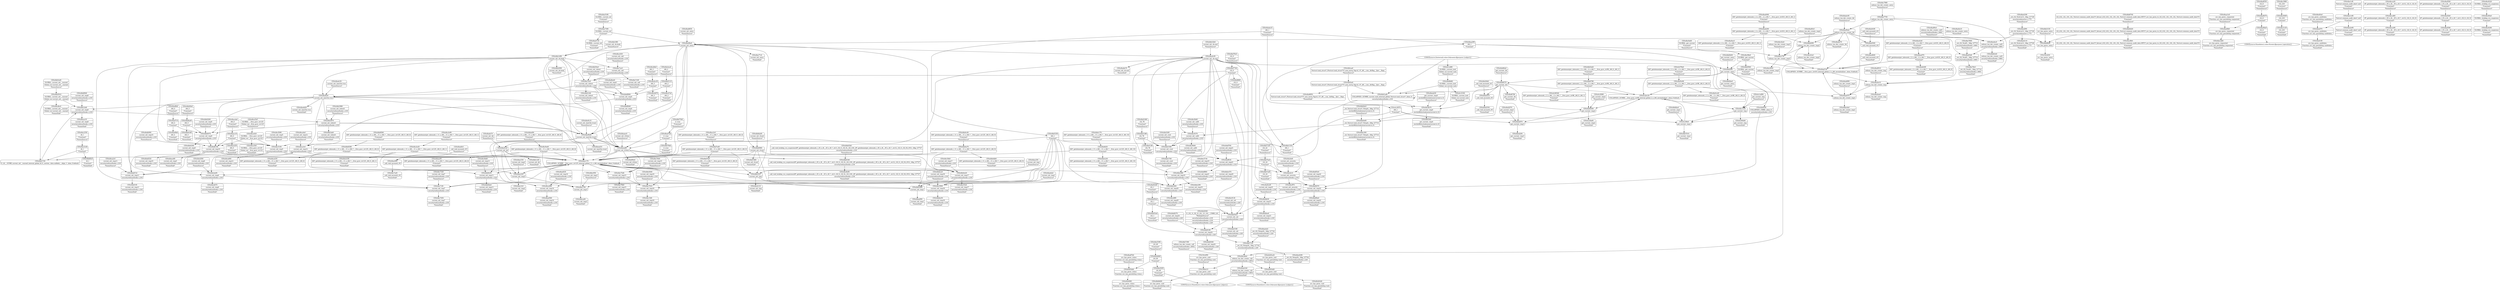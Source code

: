 digraph {
	CE0x4bca3c0 [shape=record,shape=Mrecord,label="{CE0x4bca3c0|current_sid:_tmp12|security/selinux/hooks.c,218}"]
	CE0x4bacda0 [shape=record,shape=Mrecord,label="{CE0x4bacda0|i64_0|*Constant*|*SummSource*}"]
	CE0x4bb5180 [shape=record,shape=Mrecord,label="{CE0x4bb5180|current_sid:_tobool|security/selinux/hooks.c,218|*SummSink*}"]
	CE0x4bdc300 [shape=record,shape=Mrecord,label="{CE0x4bdc300|_ret_%struct.task_struct*_%tmp4,_!dbg_!27714|./arch/x86/include/asm/current.h,14|*SummSink*}"]
	CE0x4bb14d0 [shape=record,shape=Mrecord,label="{CE0x4bb14d0|current_sid:_tmp8|security/selinux/hooks.c,218}"]
	CE0x4bd1ad0 [shape=record,shape=Mrecord,label="{CE0x4bd1ad0|COLLAPSED:_GCMRE_current_task_external_global_%struct.task_struct*:_elem_0::|security/selinux/hooks.c,218}"]
	CE0x4bb4db0 [shape=record,shape=Mrecord,label="{CE0x4bb4db0|i64*_getelementptr_inbounds_(_11_x_i64_,_11_x_i64_*___llvm_gcov_ctr125,_i64_0,_i64_9)|*Constant*|*SummSink*}"]
	CE0x4bac700 [shape=record,shape=Mrecord,label="{CE0x4bac700|current_sid:_tmp3}"]
	CE0x4bbc950 [shape=record,shape=Mrecord,label="{CE0x4bbc950|current_sid:_tmp3|*SummSource*}"]
	CE0x4bc76b0 [shape=record,shape=Mrecord,label="{CE0x4bc76b0|current_sid:_tmp15|security/selinux/hooks.c,218|*SummSink*}"]
	CE0x4bcb560 [shape=record,shape=Mrecord,label="{CE0x4bcb560|current_sid:_tmp6|security/selinux/hooks.c,218|*SummSource*}"]
	CE0x4bcff70 [shape=record,shape=Mrecord,label="{CE0x4bcff70|current_sid:_security|security/selinux/hooks.c,218|*SummSink*}"]
	CE0x4bd1460 [shape=record,shape=Mrecord,label="{CE0x4bd1460|i32_78|*Constant*|*SummSource*}"]
	CE0x4bb0260 [shape=record,shape=Mrecord,label="{CE0x4bb0260|current_sid:_tmp9|security/selinux/hooks.c,218|*SummSource*}"]
	CE0x4bdb7d0 [shape=record,shape=Mrecord,label="{CE0x4bdb7d0|current_sid:_tmp10|security/selinux/hooks.c,218}"]
	CE0x4bb3980 [shape=record,shape=Mrecord,label="{CE0x4bb3980|current_sid:_tobool1|security/selinux/hooks.c,218|*SummSource*}"]
	CE0x4bb1c60 [shape=record,shape=Mrecord,label="{CE0x4bb1c60|current_sid:_bb|*SummSink*}"]
	CE0x4bdd7c0 [shape=record,shape=Mrecord,label="{CE0x4bdd7c0|current_sid:_tmp11|security/selinux/hooks.c,218}"]
	CE0x4bc5090 [shape=record,shape=Mrecord,label="{CE0x4bc5090|current_sid:_tmp5|security/selinux/hooks.c,218|*SummSource*}"]
	CE0x4c1ef80 [shape=record,shape=Mrecord,label="{CE0x4c1ef80|GLOBAL:_current_task|Global_var:current_task|*SummSource*}"]
	CE0x4bb0b00 [shape=record,shape=Mrecord,label="{CE0x4bb0b00|get_current:_entry|*SummSource*}"]
	CE0x4bbca60 [shape=record,shape=Mrecord,label="{CE0x4bbca60|current_sid:_tmp3|*SummSink*}"]
	CE0x4bc0b70 [shape=record,shape=Mrecord,label="{CE0x4bc0b70|get_current:_tmp4|./arch/x86/include/asm/current.h,14}"]
	CE0x4bb8d00 [shape=record,shape=Mrecord,label="{CE0x4bb8d00|avc_has_perm:_ssid|Function::avc_has_perm&Arg::ssid::|*SummSink*}"]
	CE0x4bafee0 [shape=record,shape=Mrecord,label="{CE0x4bafee0|current_sid:_land.lhs.true}"]
	CE0x4bc98e0 [shape=record,shape=Mrecord,label="{CE0x4bc98e0|GLOBAL:_get_current|*Constant*}"]
	CE0x44a90f0 [shape=record,shape=Mrecord,label="{CE0x44a90f0|avc_has_perm:_tclass|Function::avc_has_perm&Arg::tclass::|*SummSink*}"]
	CE0x4beaec0 [shape=record,shape=Mrecord,label="{CE0x4beaec0|current_sid:_if.then|*SummSource*}"]
	CE0x4bb09f0 [shape=record,shape=Mrecord,label="{CE0x4bb09f0|get_current:_entry}"]
	CE0x4bc7640 [shape=record,shape=Mrecord,label="{CE0x4bc7640|current_sid:_tmp15|security/selinux/hooks.c,218|*SummSource*}"]
	CE0x4ba9fd0 [shape=record,shape=Mrecord,label="{CE0x4ba9fd0|avc_has_perm:_requested|Function::avc_has_perm&Arg::requested::}"]
	CE0x4bcb670 [shape=record,shape=Mrecord,label="{CE0x4bcb670|current_sid:_tmp6|security/selinux/hooks.c,218|*SummSink*}"]
	CE0x4bc9ed0 [shape=record,shape=Mrecord,label="{CE0x4bc9ed0|i64*_getelementptr_inbounds_(_11_x_i64_,_11_x_i64_*___llvm_gcov_ctr125,_i64_0,_i64_8)|*Constant*}"]
	CE0x4bc5730 [shape=record,shape=Mrecord,label="{CE0x4bc5730|current_sid:_tmp19|security/selinux/hooks.c,218|*SummSource*}"]
	CE0x4bd89d0 [shape=record,shape=Mrecord,label="{CE0x4bd89d0|current_sid:_tmp4|security/selinux/hooks.c,218|*SummSink*}"]
	CE0x4bc6400 [shape=record,shape=Mrecord,label="{CE0x4bc6400|i32_218|*Constant*}"]
	CE0x4bcb7e0 [shape=record,shape=Mrecord,label="{CE0x4bcb7e0|i64_2|*Constant*|*SummSink*}"]
	CE0x4bace10 [shape=record,shape=Mrecord,label="{CE0x4bace10|current_sid:_tmp8|security/selinux/hooks.c,218|*SummSink*}"]
	CE0x4bd7d60 [shape=record,shape=Mrecord,label="{CE0x4bd7d60|current_sid:_if.end|*SummSink*}"]
	CE0x4be5450 [shape=record,shape=Mrecord,label="{CE0x4be5450|i16_49|*Constant*|*SummSink*}"]
	CE0x4ba9be0 [shape=record,shape=Mrecord,label="{CE0x4ba9be0|current_sid:_entry}"]
	CE0x4bb7540 [shape=record,shape=Mrecord,label="{CE0x4bb7540|i1_true|*Constant*|*SummSource*}"]
	"CONST[source:2(external),value:2(dynamic)][purpose:{subject}]"
	CE0x4bb0070 [shape=record,shape=Mrecord,label="{CE0x4bb0070|current_sid:_tmp9|security/selinux/hooks.c,218}"]
	CE0x4be4180 [shape=record,shape=Mrecord,label="{CE0x4be4180|_ret_i32_%retval.0,_!dbg_!27728|security/selinux/avc.c,775|*SummSource*}"]
	CE0x4bca2c0 [shape=record,shape=Mrecord,label="{CE0x4bca2c0|current_sid:_tmp11|security/selinux/hooks.c,218|*SummSource*}"]
	CE0x4bb0be0 [shape=record,shape=Mrecord,label="{CE0x4bb0be0|get_current:_entry|*SummSink*}"]
	CE0x4bac3c0 [shape=record,shape=Mrecord,label="{CE0x4bac3c0|current_sid:_tmp2|*SummSink*}"]
	CE0x6b2b660 [shape=record,shape=Mrecord,label="{CE0x6b2b660|i16_49|*Constant*}"]
	CE0x4bdc470 [shape=record,shape=Mrecord,label="{CE0x4bdc470|current_sid:_tmp20|security/selinux/hooks.c,218|*SummSource*}"]
	CE0x4bb00e0 [shape=record,shape=Mrecord,label="{CE0x4bb00e0|i64_5|*Constant*|*SummSource*}"]
	CE0x4bd4cd0 [shape=record,shape=Mrecord,label="{CE0x4bd4cd0|current_sid:_tmp23|security/selinux/hooks.c,218|*SummSource*}"]
	CE0x4bc5100 [shape=record,shape=Mrecord,label="{CE0x4bc5100|current_sid:_tmp5|security/selinux/hooks.c,218}"]
	CE0x4bcdbc0 [shape=record,shape=Mrecord,label="{CE0x4bcdbc0|GLOBAL:_current_sid.__warned|Global_var:current_sid.__warned|*SummSink*}"]
	CE0x4bcbc30 [shape=record,shape=Mrecord,label="{CE0x4bcbc30|i64_3|*Constant*}"]
	CE0x4ba5180 [shape=record,shape=Mrecord,label="{CE0x4ba5180|GLOBAL:_current_sid|*Constant*|*SummSource*}"]
	CE0x4bd8f50 [shape=record,shape=Mrecord,label="{CE0x4bd8f50|%struct.task_struct*_(%struct.task_struct**)*_asm_movq_%gs:$_1:P_,$0_,_r,im,_dirflag_,_fpsr_,_flags_|*SummSink*}"]
	CE0x4bdc170 [shape=record,shape=Mrecord,label="{CE0x4bdc170|i64*_getelementptr_inbounds_(_11_x_i64_,_11_x_i64_*___llvm_gcov_ctr125,_i64_0,_i64_10)|*Constant*|*SummSource*}"]
	CE0x4bdc220 [shape=record,shape=Mrecord,label="{CE0x4bdc220|i64*_getelementptr_inbounds_(_11_x_i64_,_11_x_i64_*___llvm_gcov_ctr125,_i64_0,_i64_10)|*Constant*|*SummSink*}"]
	CE0x4bb7ba0 [shape=record,shape=Mrecord,label="{CE0x4bb7ba0|i32_22|*Constant*}"]
	CE0x4bd54c0 [shape=record,shape=Mrecord,label="{CE0x4bd54c0|current_sid:_sid|security/selinux/hooks.c,220}"]
	CE0x4bac250 [shape=record,shape=Mrecord,label="{CE0x4bac250|current_sid:_tmp|*SummSource*}"]
	CE0x4bd1380 [shape=record,shape=Mrecord,label="{CE0x4bd1380|i32_78|*Constant*}"]
	CE0x4be1c80 [shape=record,shape=Mrecord,label="{CE0x4be1c80|%struct.common_audit_data*_null|*Constant*}"]
	CE0x4bdf860 [shape=record,shape=Mrecord,label="{CE0x4bdf860|current_sid:_tmp21|security/selinux/hooks.c,218|*SummSink*}"]
	CE0x4bbbce0 [shape=record,shape=Mrecord,label="{CE0x4bbbce0|current_sid:_tmp18|security/selinux/hooks.c,218|*SummSource*}"]
	CE0x4ba8c80 [shape=record,shape=Mrecord,label="{CE0x4ba8c80|i64*_getelementptr_inbounds_(_2_x_i64_,_2_x_i64_*___llvm_gcov_ctr410,_i64_0,_i64_0)|*Constant*|*SummSink*}"]
	CE0x4bd7ed0 [shape=record,shape=Mrecord,label="{CE0x4bd7ed0|i64*_getelementptr_inbounds_(_11_x_i64_,_11_x_i64_*___llvm_gcov_ctr125,_i64_0,_i64_0)|*Constant*}"]
	CE0x4bc3c30 [shape=record,shape=Mrecord,label="{CE0x4bc3c30|i32_218|*Constant*|*SummSink*}"]
	CE0x6b2b5d0 [shape=record,shape=Mrecord,label="{CE0x6b2b5d0|avc_has_perm:_tsid|Function::avc_has_perm&Arg::tsid::|*SummSink*}"]
	CE0x4be9c10 [shape=record,shape=Mrecord,label="{CE0x4be9c10|current_sid:_land.lhs.true2|*SummSource*}"]
	CE0x4bb6a00 [shape=record,shape=Mrecord,label="{CE0x4bb6a00|current_sid:_if.end|*SummSource*}"]
	CE0x4bbb090 [shape=record,shape=Mrecord,label="{CE0x4bbb090|selinux_tun_dev_create:_tmp2}"]
	CE0x4bd7fa0 [shape=record,shape=Mrecord,label="{CE0x4bd7fa0|i64*_getelementptr_inbounds_(_11_x_i64_,_11_x_i64_*___llvm_gcov_ctr125,_i64_0,_i64_0)|*Constant*|*SummSink*}"]
	CE0x4bad430 [shape=record,shape=Mrecord,label="{CE0x4bad430|current_sid:_tmp14|security/selinux/hooks.c,218|*SummSource*}"]
	CE0x4bd6780 [shape=record,shape=Mrecord,label="{CE0x4bd6780|get_current:_bb|*SummSink*}"]
	CE0x4bac530 [shape=record,shape=Mrecord,label="{CE0x4bac530|current_sid:_tmp2|*SummSource*}"]
	CE0x4ba60c0 [shape=record,shape=Mrecord,label="{CE0x4ba60c0|selinux_tun_dev_create:_tmp2|*SummSource*}"]
	CE0x4bdb900 [shape=record,shape=Mrecord,label="{CE0x4bdb900|current_sid:_tmp10|security/selinux/hooks.c,218|*SummSource*}"]
	CE0x4bd0470 [shape=record,shape=Mrecord,label="{CE0x4bd0470|current_sid:_tmp22|security/selinux/hooks.c,218}"]
	CE0x4bb0940 [shape=record,shape=Mrecord,label="{CE0x4bb0940|GLOBAL:_get_current|*Constant*|*SummSink*}"]
	CE0x4bcce20 [shape=record,shape=Mrecord,label="{CE0x4bcce20|i8*_getelementptr_inbounds_(_45_x_i8_,_45_x_i8_*_.str12,_i32_0,_i32_0)|*Constant*|*SummSource*}"]
	CE0x4c06540 [shape=record,shape=Mrecord,label="{CE0x4c06540|i64*_getelementptr_inbounds_(_2_x_i64_,_2_x_i64_*___llvm_gcov_ctr98,_i64_0,_i64_1)|*Constant*|*SummSink*}"]
	CE0x4bc7910 [shape=record,shape=Mrecord,label="{CE0x4bc7910|current_sid:_tmp16|security/selinux/hooks.c,218}"]
	CE0x4bd4ea0 [shape=record,shape=Mrecord,label="{CE0x4bd4ea0|current_sid:_tmp23|security/selinux/hooks.c,218|*SummSink*}"]
	CE0x4bd5e90 [shape=record,shape=Mrecord,label="{CE0x4bd5e90|i64*_getelementptr_inbounds_(_2_x_i64_,_2_x_i64_*___llvm_gcov_ctr98,_i64_0,_i64_0)|*Constant*}"]
	CE0x4bd66a0 [shape=record,shape=Mrecord,label="{CE0x4bd66a0|get_current:_bb|*SummSource*}"]
	CE0x4baa1e0 [shape=record,shape=Mrecord,label="{CE0x4baa1e0|avc_has_perm:_requested|Function::avc_has_perm&Arg::requested::|*SummSource*}"]
	CE0x4bc9a60 [shape=record,shape=Mrecord,label="{CE0x4bc9a60|GLOBAL:_get_current|*Constant*|*SummSource*}"]
	CE0x4bb5910 [shape=record,shape=Mrecord,label="{CE0x4bb5910|GLOBAL:_current_sid.__warned|Global_var:current_sid.__warned}"]
	CE0x4bca080 [shape=record,shape=Mrecord,label="{CE0x4bca080|current_sid:_tmp14|security/selinux/hooks.c,218}"]
	CE0x4bb6340 [shape=record,shape=Mrecord,label="{CE0x4bb6340|_call_void_lockdep_rcu_suspicious(i8*_getelementptr_inbounds_(_25_x_i8_,_25_x_i8_*_.str3,_i32_0,_i32_0),_i32_218,_i8*_getelementptr_inbounds_(_45_x_i8_,_45_x_i8_*_.str12,_i32_0,_i32_0))_#10,_!dbg_!27727|security/selinux/hooks.c,218}"]
	CE0x4be1d60 [shape=record,shape=Mrecord,label="{CE0x4be1d60|avc_has_perm:_requested|Function::avc_has_perm&Arg::requested::|*SummSink*}"]
	CE0x4bb4a70 [shape=record,shape=Mrecord,label="{CE0x4bb4a70|i64*_getelementptr_inbounds_(_11_x_i64_,_11_x_i64_*___llvm_gcov_ctr125,_i64_0,_i64_9)|*Constant*}"]
	CE0x4ba9300 [shape=record,shape=Mrecord,label="{CE0x4ba9300|_call_void_mcount()_#3}"]
	CE0x4bb32b0 [shape=record,shape=Mrecord,label="{CE0x4bb32b0|current_sid:_do.end|*SummSource*}"]
	CE0x4bc7450 [shape=record,shape=Mrecord,label="{CE0x4bc7450|current_sid:_tmp7|security/selinux/hooks.c,218|*SummSink*}"]
	CE0x4bae6a0 [shape=record,shape=Mrecord,label="{CE0x4bae6a0|current_sid:_tmp1|*SummSource*}"]
	CE0x4bcdfb0 [shape=record,shape=Mrecord,label="{CE0x4bcdfb0|i32_(i32,_i32,_i16,_i32,_%struct.common_audit_data*)*_bitcast_(i32_(i32,_i32,_i16,_i32,_%struct.common_audit_data.495*)*_avc_has_perm_to_i32_(i32,_i32,_i16,_i32,_%struct.common_audit_data*)*)|*Constant*|*SummSink*}"]
	CE0x4bb5a40 [shape=record,shape=Mrecord,label="{CE0x4bb5a40|GLOBAL:_current_sid.__warned|Global_var:current_sid.__warned|*SummSource*}"]
	CE0x4baf840 [shape=record,shape=Mrecord,label="{CE0x4baf840|i64_4|*Constant*|*SummSource*}"]
	CE0x6265e20 [shape=record,shape=Mrecord,label="{CE0x6265e20|avc_has_perm:_tsid|Function::avc_has_perm&Arg::tsid::|*SummSource*}"]
	CE0x4bcfed0 [shape=record,shape=Mrecord,label="{CE0x4bcfed0|current_sid:_security|security/selinux/hooks.c,218|*SummSource*}"]
	CE0x54cbf20 [shape=record,shape=Mrecord,label="{CE0x54cbf20|avc_has_perm:_entry|*SummSink*}"]
	CE0x4bd88f0 [shape=record,shape=Mrecord,label="{CE0x4bd88f0|i32_0|*Constant*|*SummSink*}"]
	CE0x4ba8470 [shape=record,shape=Mrecord,label="{CE0x4ba8470|i32_8|*Constant*}"]
	CE0x4be41f0 [shape=record,shape=Mrecord,label="{CE0x4be41f0|avc_has_perm:_auditdata|Function::avc_has_perm&Arg::auditdata::|*SummSink*}"]
	CE0x4bb4c40 [shape=record,shape=Mrecord,label="{CE0x4bb4c40|i64*_getelementptr_inbounds_(_11_x_i64_,_11_x_i64_*___llvm_gcov_ctr125,_i64_0,_i64_9)|*Constant*|*SummSource*}"]
	CE0x4bd8d60 [shape=record,shape=Mrecord,label="{CE0x4bd8d60|GLOBAL:_current_task|Global_var:current_task}"]
	CE0x4bd1760 [shape=record,shape=Mrecord,label="{CE0x4bd1760|current_sid:_cred|security/selinux/hooks.c,218|*SummSink*}"]
	CE0x4bb7390 [shape=record,shape=Mrecord,label="{CE0x4bb7390|selinux_tun_dev_create:_call|security/selinux/hooks.c,4652|*SummSource*}"]
	CE0x4ba89c0 [shape=record,shape=Mrecord,label="{CE0x4ba89c0|selinux_tun_dev_create:_call1|security/selinux/hooks.c,4661|*SummSource*}"]
	CE0x4bab1b0 [shape=record,shape=Mrecord,label="{CE0x4bab1b0|selinux_tun_dev_create:_call|security/selinux/hooks.c,4652|*SummSink*}"]
	CE0x4bb5eb0 [shape=record,shape=Mrecord,label="{CE0x4bb5eb0|i64*_getelementptr_inbounds_(_2_x_i64_,_2_x_i64_*___llvm_gcov_ctr98,_i64_0,_i64_1)|*Constant*|*SummSource*}"]
	CE0x4bbc6a0 [shape=record,shape=Mrecord,label="{CE0x4bbc6a0|selinux_tun_dev_create:_tmp1|*SummSink*}"]
	CE0x4bc3980 [shape=record,shape=Mrecord,label="{CE0x4bc3980|i32_218|*Constant*|*SummSource*}"]
	CE0x4bfc9e0 [shape=record,shape=Mrecord,label="{CE0x4bfc9e0|get_current:_tmp4|./arch/x86/include/asm/current.h,14|*SummSink*}"]
	CE0x4baf2b0 [shape=record,shape=Mrecord,label="{CE0x4baf2b0|i8*_getelementptr_inbounds_(_25_x_i8_,_25_x_i8_*_.str3,_i32_0,_i32_0)|*Constant*}"]
	CE0x4ba4cb0 [shape=record,shape=Mrecord,label="{CE0x4ba4cb0|i64*_getelementptr_inbounds_(_2_x_i64_,_2_x_i64_*___llvm_gcov_ctr410,_i64_0,_i64_0)|*Constant*|*SummSource*}"]
	CE0x4bb0300 [shape=record,shape=Mrecord,label="{CE0x4bb0300|current_sid:_tmp9|security/selinux/hooks.c,218|*SummSink*}"]
	CE0x4bb1f10 [shape=record,shape=Mrecord,label="{CE0x4bb1f10|current_sid:_tmp}"]
	CE0x4bc6220 [shape=record,shape=Mrecord,label="{CE0x4bc6220|GLOBAL:_lockdep_rcu_suspicious|*Constant*|*SummSource*}"]
	CE0x4bd15f0 [shape=record,shape=Mrecord,label="{CE0x4bd15f0|current_sid:_sid|security/selinux/hooks.c,220|*SummSink*}"]
	CE0x4bd06e0 [shape=record,shape=Mrecord,label="{CE0x4bd06e0|current_sid:_tmp22|security/selinux/hooks.c,218|*SummSink*}"]
	CE0x4bb5480 [shape=record,shape=Mrecord,label="{CE0x4bb5480|current_sid:_tmp1}"]
	CE0x4bad7b0 [shape=record,shape=Mrecord,label="{CE0x4bad7b0|i1_true|*Constant*}"]
	CE0x4c299f0 [shape=record,shape=Mrecord,label="{CE0x4c299f0|get_current:_tmp2|*SummSource*}"]
	CE0x4bd13f0 [shape=record,shape=Mrecord,label="{CE0x4bd13f0|i32_78|*Constant*|*SummSink*}"]
	CE0x4bbae90 [shape=record,shape=Mrecord,label="{CE0x4bbae90|i64*_getelementptr_inbounds_(_11_x_i64_,_11_x_i64_*___llvm_gcov_ctr125,_i64_0,_i64_8)|*Constant*|*SummSink*}"]
	CE0x4bcfe10 [shape=record,shape=Mrecord,label="{CE0x4bcfe10|current_sid:_security|security/selinux/hooks.c,218}"]
	CE0x4bb3870 [shape=record,shape=Mrecord,label="{CE0x4bb3870|current_sid:_tobool1|security/selinux/hooks.c,218}"]
	CE0x4bb0dc0 [shape=record,shape=Mrecord,label="{CE0x4bb0dc0|_ret_%struct.task_struct*_%tmp4,_!dbg_!27714|./arch/x86/include/asm/current.h,14|*SummSource*}"]
	CE0x4baa4a0 [shape=record,shape=Mrecord,label="{CE0x4baa4a0|_ret_i32_%tmp24,_!dbg_!27742|security/selinux/hooks.c,220|*SummSource*}"]
	CE0x4bbbe50 [shape=record,shape=Mrecord,label="{CE0x4bbbe50|current_sid:_tmp18|security/selinux/hooks.c,218|*SummSink*}"]
	CE0x4babc00 [shape=record,shape=Mrecord,label="{CE0x4babc00|selinux_tun_dev_create:_bb|*SummSource*}"]
	CE0x4bd53e0 [shape=record,shape=Mrecord,label="{CE0x4bd53e0|i32_1|*Constant*|*SummSink*}"]
	CE0x4bb1d90 [shape=record,shape=Mrecord,label="{CE0x4bb1d90|current_sid:_do.body}"]
	CE0x4ba9a10 [shape=record,shape=Mrecord,label="{CE0x4ba9a10|selinux_tun_dev_create:_entry|*SummSink*}"]
	CE0x4bab7e0 [shape=record,shape=Mrecord,label="{CE0x4bab7e0|COLLAPSED:_GCMRE___llvm_gcov_ctr410_internal_global_2_x_i64_zeroinitializer:_elem_0:default:}"]
	CE0x4bead10 [shape=record,shape=Mrecord,label="{CE0x4bead10|current_sid:_land.lhs.true2|*SummSink*}"]
	CE0x4bb1330 [shape=record,shape=Mrecord,label="{CE0x4bb1330|i64_1|*Constant*|*SummSink*}"]
	CE0x4bc60a0 [shape=record,shape=Mrecord,label="{CE0x4bc60a0|GLOBAL:_lockdep_rcu_suspicious|*Constant*}"]
	CE0x4be78c0 [shape=record,shape=Mrecord,label="{CE0x4be78c0|_ret_i32_%call1,_!dbg_!27714|security/selinux/hooks.c,4661|*SummSink*}"]
	CE0x4be9b40 [shape=record,shape=Mrecord,label="{CE0x4be9b40|current_sid:_land.lhs.true2}"]
	CE0x4bc5900 [shape=record,shape=Mrecord,label="{CE0x4bc5900|current_sid:_tmp18|security/selinux/hooks.c,218}"]
	CE0x4bb8560 [shape=record,shape=Mrecord,label="{CE0x4bb8560|i64*_getelementptr_inbounds_(_11_x_i64_,_11_x_i64_*___llvm_gcov_ctr125,_i64_0,_i64_6)|*Constant*|*SummSource*}"]
	CE0x4c078e0 [shape=record,shape=Mrecord,label="{CE0x4c078e0|i64*_getelementptr_inbounds_(_2_x_i64_,_2_x_i64_*___llvm_gcov_ctr98,_i64_0,_i64_0)|*Constant*|*SummSource*}"]
	CE0x5f8ab10 [shape=record,shape=Mrecord,label="{CE0x5f8ab10|avc_has_perm:_ssid|Function::avc_has_perm&Arg::ssid::}"]
	CE0x4bac2c0 [shape=record,shape=Mrecord,label="{CE0x4bac2c0|i64*_getelementptr_inbounds_(_11_x_i64_,_11_x_i64_*___llvm_gcov_ctr125,_i64_0,_i64_0)|*Constant*|*SummSource*}"]
	CE0x4bc6290 [shape=record,shape=Mrecord,label="{CE0x4bc6290|GLOBAL:_lockdep_rcu_suspicious|*Constant*|*SummSink*}"]
	CE0x4bcd8f0 [shape=record,shape=Mrecord,label="{CE0x4bcd8f0|current_sid:_tmp20|security/selinux/hooks.c,218|*SummSink*}"]
	CE0x4bc1fd0 [shape=record,shape=Mrecord,label="{CE0x4bc1fd0|current_sid:_tmp16|security/selinux/hooks.c,218|*SummSink*}"]
	CE0x4bd8a40 [shape=record,shape=Mrecord,label="{CE0x4bd8a40|current_sid:_tmp4|security/selinux/hooks.c,218|*SummSource*}"]
	CE0x4baa290 [shape=record,shape=Mrecord,label="{CE0x4baa290|i64_1|*Constant*}"]
	CE0x4ba4aa0 [shape=record,shape=Mrecord,label="{CE0x4ba4aa0|selinux_tun_dev_create:_tmp|*SummSink*}"]
	CE0x4bce750 [shape=record,shape=Mrecord,label="{CE0x4bce750|selinux_tun_dev_create:_tmp3}"]
	CE0x4bac690 [shape=record,shape=Mrecord,label="{CE0x4bac690|_call_void_mcount()_#3}"]
	CE0x4bcba00 [shape=record,shape=Mrecord,label="{CE0x4bcba00|current_sid:_tmp6|security/selinux/hooks.c,218}"]
	CE0x4bd78c0 [shape=record,shape=Mrecord,label="{CE0x4bd78c0|i32_0|*Constant*|*SummSource*}"]
	CE0x4be2e90 [shape=record,shape=Mrecord,label="{CE0x4be2e90|%struct.common_audit_data*_null|*Constant*|*SummSink*}"]
	CE0x4bb7010 [shape=record,shape=Mrecord,label="{CE0x4bb7010|get_current:_tmp1|*SummSink*}"]
	CE0x4be1cf0 [shape=record,shape=Mrecord,label="{CE0x4be1cf0|%struct.common_audit_data*_null|*Constant*|*SummSource*}"]
	CE0x4bafe70 [shape=record,shape=Mrecord,label="{CE0x4bafe70|current_sid:_bb|*SummSource*}"]
	CE0x4bfcaa0 [shape=record,shape=Mrecord,label="{CE0x4bfcaa0|%struct.task_struct*_(%struct.task_struct**)*_asm_movq_%gs:$_1:P_,$0_,_r,im,_dirflag_,_fpsr_,_flags_|*SummSource*}"]
	CE0x4bcd2a0 [shape=record,shape=Mrecord,label="{CE0x4bcd2a0|selinux_tun_dev_create:_tmp2|*SummSink*}"]
	CE0x4bab470 [shape=record,shape=Mrecord,label="{CE0x4bab470|selinux_tun_dev_create:_bb|*SummSink*}"]
	CE0x4be2f70 [shape=record,shape=Mrecord,label="{CE0x4be2f70|avc_has_perm:_auditdata|Function::avc_has_perm&Arg::auditdata::}"]
	CE0x4bb4e20 [shape=record,shape=Mrecord,label="{CE0x4bb4e20|current_sid:_tmp17|security/selinux/hooks.c,218}"]
	CE0x4bce5a0 [shape=record,shape=Mrecord,label="{CE0x4bce5a0|GLOBAL:___llvm_gcov_ctr125|Global_var:__llvm_gcov_ctr125|*SummSource*}"]
	CE0x4badc50 [shape=record,shape=Mrecord,label="{CE0x4badc50|current_sid:_land.lhs.true|*SummSource*}"]
	CE0x4bab890 [shape=record,shape=Mrecord,label="{CE0x4bab890|selinux_tun_dev_create:_tmp1|*SummSource*}"]
	CE0x4bc9640 [shape=record,shape=Mrecord,label="{CE0x4bc9640|current_sid:_call4|security/selinux/hooks.c,218|*SummSink*}"]
	CE0x4bdf760 [shape=record,shape=Mrecord,label="{CE0x4bdf760|current_sid:_tmp21|security/selinux/hooks.c,218|*SummSource*}"]
	CE0x4bca8a0 [shape=record,shape=Mrecord,label="{CE0x4bca8a0|selinux_tun_dev_create:_call|security/selinux/hooks.c,4652}"]
	CE0x4bd2550 [shape=record,shape=Mrecord,label="{CE0x4bd2550|_call_void_mcount()_#3|*SummSink*}"]
	CE0x4bbc080 [shape=record,shape=Mrecord,label="{CE0x4bbc080|current_sid:_tmp19|security/selinux/hooks.c,218}"]
	CE0x4ba7750 [shape=record,shape=Mrecord,label="{CE0x4ba7750|selinux_tun_dev_create:_entry}"]
	CE0x4bab940 [shape=record,shape=Mrecord,label="{CE0x4bab940|i64*_getelementptr_inbounds_(_2_x_i64_,_2_x_i64_*___llvm_gcov_ctr410,_i64_0,_i64_1)|*Constant*|*SummSource*}"]
	CE0x4bb86d0 [shape=record,shape=Mrecord,label="{CE0x4bb86d0|avc_has_perm:_entry}"]
	CE0x4bc71f0 [shape=record,shape=Mrecord,label="{CE0x4bc71f0|current_sid:_tmp7|security/selinux/hooks.c,218}"]
	CE0x4babe10 [shape=record,shape=Mrecord,label="{CE0x4babe10|i64_1|*Constant*|*SummSource*}"]
	CE0x4bb1f80 [shape=record,shape=Mrecord,label="{CE0x4bb1f80|current_sid:_do.body|*SummSource*}"]
	CE0x4ba4e10 [shape=record,shape=Mrecord,label="{CE0x4ba4e10|selinux_tun_dev_create:_tmp}"]
	CE0x4c29f70 [shape=record,shape=Mrecord,label="{CE0x4c29f70|i64_1|*Constant*}"]
	CE0x4bca660 [shape=record,shape=Mrecord,label="{CE0x4bca660|current_sid:_tmp12|security/selinux/hooks.c,218|*SummSink*}"]
	CE0x4bd16f0 [shape=record,shape=Mrecord,label="{CE0x4bd16f0|current_sid:_cred|security/selinux/hooks.c,218|*SummSource*}"]
	CE0x4bc7980 [shape=record,shape=Mrecord,label="{CE0x4bc7980|selinux_tun_dev_create:_entry|*SummSource*}"]
	CE0x4bb7120 [shape=record,shape=Mrecord,label="{CE0x4bb7120|_ret_i32_%tmp24,_!dbg_!27742|security/selinux/hooks.c,220}"]
	CE0x4bcbca0 [shape=record,shape=Mrecord,label="{CE0x4bcbca0|i64_2|*Constant*|*SummSource*}"]
	CE0x4bd8960 [shape=record,shape=Mrecord,label="{CE0x4bd8960|current_sid:_tmp4|security/selinux/hooks.c,218}"]
	CE0x4be65d0 [shape=record,shape=Mrecord,label="{CE0x4be65d0|_ret_i32_%call1,_!dbg_!27714|security/selinux/hooks.c,4661}"]
	CE0x4bc7c00 [shape=record,shape=Mrecord,label="{CE0x4bc7c00|current_sid:_call|security/selinux/hooks.c,218|*SummSink*}"]
	CE0x4c2b120 [shape=record,shape=Mrecord,label="{CE0x4c2b120|COLLAPSED:_GCMRE___llvm_gcov_ctr98_internal_global_2_x_i64_zeroinitializer:_elem_0:default:}"]
	CE0x4bc2e20 [shape=record,shape=Mrecord,label="{CE0x4bc2e20|i64*_getelementptr_inbounds_(_11_x_i64_,_11_x_i64_*___llvm_gcov_ctr125,_i64_0,_i64_1)|*Constant*}"]
	CE0x4bb1720 [shape=record,shape=Mrecord,label="{CE0x4bb1720|0:_i8,_:_GCMR_current_sid.__warned_internal_global_i8_0,_section_.data.unlikely_,_align_1:_elem_0:default:}"]
	CE0x4ba9c90 [shape=record,shape=Mrecord,label="{CE0x4ba9c90|_call_void_mcount()_#3|*SummSource*}"]
	CE0x4bb2090 [shape=record,shape=Mrecord,label="{CE0x4bb2090|current_sid:_do.body|*SummSink*}"]
	CE0x4bede50 [shape=record,shape=Mrecord,label="{CE0x4bede50|get_current:_tmp4|./arch/x86/include/asm/current.h,14|*SummSource*}"]
	CE0x4bd2870 [shape=record,shape=Mrecord,label="{CE0x4bd2870|get_current:_tmp3}"]
	CE0x4bd0de0 [shape=record,shape=Mrecord,label="{CE0x4bd0de0|current_sid:_tmp13|security/selinux/hooks.c,218|*SummSink*}"]
	CE0x54cbf90 [shape=record,shape=Mrecord,label="{CE0x54cbf90|avc_has_perm:_ssid|Function::avc_has_perm&Arg::ssid::|*SummSource*}"]
	CE0x4bd7740 [shape=record,shape=Mrecord,label="{CE0x4bd7740|i32_0|*Constant*}"]
	CE0x4bc9dd0 [shape=record,shape=Mrecord,label="{CE0x4bc9dd0|current_sid:_tmp13|security/selinux/hooks.c,218|*SummSource*}"]
	CE0x4ba4730 [shape=record,shape=Mrecord,label="{CE0x4ba4730|GLOBAL:_current_sid|*Constant*|*SummSink*}"]
	CE0x4bbaf00 [shape=record,shape=Mrecord,label="{CE0x4bbaf00|i64*_getelementptr_inbounds_(_11_x_i64_,_11_x_i64_*___llvm_gcov_ctr125,_i64_0,_i64_8)|*Constant*|*SummSource*}"]
	CE0x4bc8e90 [shape=record,shape=Mrecord,label="{CE0x4bc8e90|_call_void_lockdep_rcu_suspicious(i8*_getelementptr_inbounds_(_25_x_i8_,_25_x_i8_*_.str3,_i32_0,_i32_0),_i32_218,_i8*_getelementptr_inbounds_(_45_x_i8_,_45_x_i8_*_.str12,_i32_0,_i32_0))_#10,_!dbg_!27727|security/selinux/hooks.c,218|*SummSink*}"]
	CE0x4ba8650 [shape=record,shape=Mrecord,label="{CE0x4ba8650|current_sid:_entry|*SummSource*}"]
	CE0x4bce420 [shape=record,shape=Mrecord,label="{CE0x4bce420|GLOBAL:___llvm_gcov_ctr125|Global_var:__llvm_gcov_ctr125}"]
	CE0x4bb8740 [shape=record,shape=Mrecord,label="{CE0x4bb8740|i32_(i32,_i32,_i16,_i32,_%struct.common_audit_data*)*_bitcast_(i32_(i32,_i32,_i16,_i32,_%struct.common_audit_data.495*)*_avc_has_perm_to_i32_(i32,_i32,_i16,_i32,_%struct.common_audit_data*)*)|*Constant*|*SummSource*}"]
	CE0x4bb76b0 [shape=record,shape=Mrecord,label="{CE0x4bb76b0|i1_true|*Constant*|*SummSink*}"]
	CE0x4bd1580 [shape=record,shape=Mrecord,label="{CE0x4bd1580|current_sid:_cred|security/selinux/hooks.c,218}"]
	CE0x4bd90e0 [shape=record,shape=Mrecord,label="{CE0x4bd90e0|current_sid:_if.then|*SummSink*}"]
	CE0x4bb8940 [shape=record,shape=Mrecord,label="{CE0x4bb8940|current_sid:_tmp8|security/selinux/hooks.c,218|*SummSource*}"]
	"CONST[source:0(mediator),value:2(dynamic)][purpose:{object}]"
	CE0x4bd9360 [shape=record,shape=Mrecord,label="{CE0x4bd9360|get_current:_tmp2}"]
	CE0x4bb8380 [shape=record,shape=Mrecord,label="{CE0x4bb8380|i64*_getelementptr_inbounds_(_11_x_i64_,_11_x_i64_*___llvm_gcov_ctr125,_i64_0,_i64_6)|*Constant*}"]
	CE0x4bcce90 [shape=record,shape=Mrecord,label="{CE0x4bcce90|i8*_getelementptr_inbounds_(_45_x_i8_,_45_x_i8_*_.str12,_i32_0,_i32_0)|*Constant*|*SummSink*}"]
	CE0x4bc7ac0 [shape=record,shape=Mrecord,label="{CE0x4bc7ac0|current_sid:_call|security/selinux/hooks.c,218}"]
	CE0x4ba7dc0 [shape=record,shape=Mrecord,label="{CE0x4ba7dc0|current_sid:_tobool|security/selinux/hooks.c,218}"]
	CE0x4ba41e0 [shape=record,shape=Mrecord,label="{CE0x4ba41e0|current_sid:_bb}"]
	CE0x4bad580 [shape=record,shape=Mrecord,label="{CE0x4bad580|current_sid:_tmp14|security/selinux/hooks.c,218|*SummSink*}"]
	CE0x4bdf630 [shape=record,shape=Mrecord,label="{CE0x4bdf630|current_sid:_tmp21|security/selinux/hooks.c,218}"]
	CE0x4bc94d0 [shape=record,shape=Mrecord,label="{CE0x4bc94d0|current_sid:_call4|security/selinux/hooks.c,218|*SummSource*}"]
	CE0x4bd02f0 [shape=record,shape=Mrecord,label="{CE0x4bd02f0|COLLAPSED:_CMRE:_elem_0::|security/selinux/hooks.c,218}"]
	CE0x4bc9370 [shape=record,shape=Mrecord,label="{CE0x4bc9370|current_sid:_call4|security/selinux/hooks.c,218}"]
	CE0x4ba9ac0 [shape=record,shape=Mrecord,label="{CE0x4ba9ac0|i64*_getelementptr_inbounds_(_2_x_i64_,_2_x_i64_*___llvm_gcov_ctr410,_i64_0,_i64_1)|*Constant*|*SummSink*}"]
	CE0x4be5390 [shape=record,shape=Mrecord,label="{CE0x4be5390|i16_49|*Constant*|*SummSource*}"]
	CE0x4bb3150 [shape=record,shape=Mrecord,label="{CE0x4bb3150|avc_has_perm:_entry|*SummSource*}"]
	CE0x4bd5240 [shape=record,shape=Mrecord,label="{CE0x4bd5240|i32_1|*Constant*|*SummSource*}"]
	CE0x4ba90a0 [shape=record,shape=Mrecord,label="{CE0x4ba90a0|selinux_tun_dev_create:_bb}"]
	CE0x4bc21d0 [shape=record,shape=Mrecord,label="{CE0x4bc21d0|i8_1|*Constant*}"]
	CE0x4bace80 [shape=record,shape=Mrecord,label="{CE0x4bace80|current_sid:_tmp5|security/selinux/hooks.c,218|*SummSink*}"]
	CE0x4bc1550 [shape=record,shape=Mrecord,label="{CE0x4bc1550|get_current:_tmp}"]
	CE0x4bca4a0 [shape=record,shape=Mrecord,label="{CE0x4bca4a0|current_sid:_tmp12|security/selinux/hooks.c,218|*SummSource*}"]
	CE0x4bcb870 [shape=record,shape=Mrecord,label="{CE0x4bcb870|i64_3|*Constant*|*SummSink*}"]
	CE0x4ba8a70 [shape=record,shape=Mrecord,label="{CE0x4ba8a70|current_sid:_do.end|*SummSink*}"]
	CE0x4bb60c0 [shape=record,shape=Mrecord,label="{CE0x4bb60c0|i8_1|*Constant*|*SummSink*}"]
	CE0x4bd50c0 [shape=record,shape=Mrecord,label="{CE0x4bd50c0|i32_1|*Constant*}"]
	CE0x4bc7a20 [shape=record,shape=Mrecord,label="{CE0x4bc7a20|_call_void_mcount()_#3|*SummSink*}"]
	CE0x4ba87b0 [shape=record,shape=Mrecord,label="{CE0x4ba87b0|avc_has_perm:_tclass|Function::avc_has_perm&Arg::tclass::|*SummSource*}"]
	CE0x4bd6360 [shape=record,shape=Mrecord,label="{CE0x4bd6360|current_sid:_tmp24|security/selinux/hooks.c,220|*SummSink*}"]
	CE0x4ba4ec0 [shape=record,shape=Mrecord,label="{CE0x4ba4ec0|selinux_tun_dev_create:_call1|security/selinux/hooks.c,4661}"]
	CE0x4be2f00 [shape=record,shape=Mrecord,label="{CE0x4be2f00|_ret_i32_%retval.0,_!dbg_!27728|security/selinux/avc.c,775}"]
	CE0x4bd2970 [shape=record,shape=Mrecord,label="{CE0x4bd2970|get_current:_tmp3|*SummSource*}"]
	CE0x4bd0e50 [shape=record,shape=Mrecord,label="{CE0x4bd0e50|current_sid:_tmp13|security/selinux/hooks.c,218}"]
	CE0x4baf500 [shape=record,shape=Mrecord,label="{CE0x4baf500|i8*_getelementptr_inbounds_(_25_x_i8_,_25_x_i8_*_.str3,_i32_0,_i32_0)|*Constant*|*SummSource*}"]
	CE0x4bb6d20 [shape=record,shape=Mrecord,label="{CE0x4bb6d20|i32_(i32,_i32,_i16,_i32,_%struct.common_audit_data*)*_bitcast_(i32_(i32,_i32,_i16,_i32,_%struct.common_audit_data.495*)*_avc_has_perm_to_i32_(i32,_i32,_i16,_i32,_%struct.common_audit_data*)*)|*Constant*}"]
	CE0x4bb50a0 [shape=record,shape=Mrecord,label="{CE0x4bb50a0|current_sid:_tobool|security/selinux/hooks.c,218|*SummSource*}"]
	"CONST[source:0(mediator),value:0(static)][purpose:{operation}]"
	CE0x4c1e890 [shape=record,shape=Mrecord,label="{CE0x4c1e890|get_current:_tmp|*SummSource*}"]
	CE0x4bc5520 [shape=record,shape=Mrecord,label="{CE0x4bc5520|current_sid:_tmp17|security/selinux/hooks.c,218|*SummSink*}"]
	CE0x4beadf0 [shape=record,shape=Mrecord,label="{CE0x4beadf0|current_sid:_if.then}"]
	CE0x4baf710 [shape=record,shape=Mrecord,label="{CE0x4baf710|i64_4|*Constant*}"]
	CE0x4ba8910 [shape=record,shape=Mrecord,label="{CE0x4ba8910|selinux_tun_dev_create:_tmp|*SummSource*}"]
	CE0x4bcb8e0 [shape=record,shape=Mrecord,label="{CE0x4bcb8e0|i64_3|*Constant*|*SummSource*}"]
	CE0x6265db0 [shape=record,shape=Mrecord,label="{CE0x6265db0|avc_has_perm:_tclass|Function::avc_has_perm&Arg::tclass::}"]
	CE0x4bfcba0 [shape=record,shape=Mrecord,label="{CE0x4bfcba0|%struct.task_struct*_(%struct.task_struct**)*_asm_movq_%gs:$_1:P_,$0_,_r,im,_dirflag_,_fpsr_,_flags_}"]
	CE0x4bd6570 [shape=record,shape=Mrecord,label="{CE0x4bd6570|get_current:_bb}"]
	CE0x4bb3ab0 [shape=record,shape=Mrecord,label="{CE0x4bb3ab0|current_sid:_tobool1|security/selinux/hooks.c,218|*SummSink*}"]
	CE0x4bca430 [shape=record,shape=Mrecord,label="{CE0x4bca430|i64*_getelementptr_inbounds_(_11_x_i64_,_11_x_i64_*___llvm_gcov_ctr125,_i64_0,_i64_6)|*Constant*|*SummSink*}"]
	CE0x4ba84e0 [shape=record,shape=Mrecord,label="{CE0x4ba84e0|i32_8|*Constant*|*SummSink*}"]
	CE0x4bdbf20 [shape=record,shape=Mrecord,label="{CE0x4bdbf20|i64*_getelementptr_inbounds_(_11_x_i64_,_11_x_i64_*___llvm_gcov_ctr125,_i64_0,_i64_10)|*Constant*}"]
	CE0x4baf9b0 [shape=record,shape=Mrecord,label="{CE0x4baf9b0|i64_4|*Constant*|*SummSink*}"]
	CE0x4bb5350 [shape=record,shape=Mrecord,label="{CE0x4bb5350|i64_1|*Constant*}"]
	CE0x4c29fe0 [shape=record,shape=Mrecord,label="{CE0x4c29fe0|get_current:_tmp1}"]
	CE0x4bd4b50 [shape=record,shape=Mrecord,label="{CE0x4bd4b50|current_sid:_tmp23|security/selinux/hooks.c,218}"]
	CE0x4ba4c00 [shape=record,shape=Mrecord,label="{CE0x4ba4c00|current_sid:_do.end}"]
	CE0x4baf590 [shape=record,shape=Mrecord,label="{CE0x4baf590|i8*_getelementptr_inbounds_(_25_x_i8_,_25_x_i8_*_.str3,_i32_0,_i32_0)|*Constant*|*SummSink*}"]
	CE0x4baa970 [shape=record,shape=Mrecord,label="{CE0x4baa970|i64*_getelementptr_inbounds_(_2_x_i64_,_2_x_i64_*___llvm_gcov_ctr410,_i64_0,_i64_0)|*Constant*}"]
	CE0x4bacc10 [shape=record,shape=Mrecord,label="{CE0x4bacc10|i64_0|*Constant*}"]
	CE0x4bac430 [shape=record,shape=Mrecord,label="{CE0x4bac430|current_sid:_tmp2}"]
	CE0x4bdd520 [shape=record,shape=Mrecord,label="{CE0x4bdd520|current_sid:_tmp10|security/selinux/hooks.c,218|*SummSink*}"]
	CE0x4ba4600 [shape=record,shape=Mrecord,label="{CE0x4ba4600|_call_void_mcount()_#3|*SummSink*}"]
	CE0x4bd24b0 [shape=record,shape=Mrecord,label="{CE0x4bd24b0|_call_void_mcount()_#3|*SummSource*}"]
	CE0x4bacd30 [shape=record,shape=Mrecord,label="{CE0x4bacd30|i64_0|*Constant*|*SummSink*}"]
	CE0x4ba7390 [shape=record,shape=Mrecord,label="{CE0x4ba7390|GLOBAL:_current_sid|*Constant*}"]
	CE0x4bd2410 [shape=record,shape=Mrecord,label="{CE0x4bd2410|_call_void_mcount()_#3}"]
	CE0x4be7800 [shape=record,shape=Mrecord,label="{CE0x4be7800|_ret_i32_%call1,_!dbg_!27714|security/selinux/hooks.c,4661|*SummSource*}"]
	CE0x4bce3b0 [shape=record,shape=Mrecord,label="{CE0x4bce3b0|GLOBAL:___llvm_gcov_ctr125|Global_var:__llvm_gcov_ctr125|*SummSink*}"]
	CE0x4bcc630 [shape=record,shape=Mrecord,label="{CE0x4bcc630|current_sid:_call|security/selinux/hooks.c,218|*SummSource*}"]
	CE0x4badfc0 [shape=record,shape=Mrecord,label="{CE0x4badfc0|_call_void_mcount()_#3|*SummSource*}"]
	CE0x4c29a60 [shape=record,shape=Mrecord,label="{CE0x4c29a60|get_current:_tmp2|*SummSink*}"]
	CE0x4bd2040 [shape=record,shape=Mrecord,label="{CE0x4bd2040|0:_i32,_4:_i32,_8:_i32,_12:_i32,_:_CMRE_4,8_|*MultipleSource*|security/selinux/hooks.c,218|security/selinux/hooks.c,218|security/selinux/hooks.c,220}"]
	CE0x4bc7320 [shape=record,shape=Mrecord,label="{CE0x4bc7320|current_sid:_tmp7|security/selinux/hooks.c,218|*SummSource*}"]
	CE0x4bb6cb0 [shape=record,shape=Mrecord,label="{CE0x4bb6cb0|selinux_tun_dev_create:_call1|security/selinux/hooks.c,4661|*SummSink*}"]
	CE0x4bdc400 [shape=record,shape=Mrecord,label="{CE0x4bdc400|current_sid:_tmp20|security/selinux/hooks.c,218}"]
	CE0x4c1f190 [shape=record,shape=Mrecord,label="{CE0x4c1f190|GLOBAL:_current_task|Global_var:current_task|*SummSink*}"]
	CE0x4bcb180 [shape=record,shape=Mrecord,label="{CE0x4bcb180|i64*_getelementptr_inbounds_(_11_x_i64_,_11_x_i64_*___llvm_gcov_ctr125,_i64_0,_i64_1)|*Constant*|*SummSink*}"]
	CE0x4bb8a40 [shape=record,shape=Mrecord,label="{CE0x4bb8a40|i64_5|*Constant*}"]
	CE0x6265d40 [shape=record,shape=Mrecord,label="{CE0x6265d40|avc_has_perm:_tsid|Function::avc_has_perm&Arg::tsid::}"]
	CE0x4bb01f0 [shape=record,shape=Mrecord,label="{CE0x4bb01f0|current_sid:_tmp11|security/selinux/hooks.c,218|*SummSink*}"]
	CE0x4be4110 [shape=record,shape=Mrecord,label="{CE0x4be4110|_ret_i32_%retval.0,_!dbg_!27728|security/selinux/avc.c,775|*SummSink*}"]
	CE0x4bae890 [shape=record,shape=Mrecord,label="{CE0x4bae890|current_sid:_tmp1|*SummSink*}"]
	CE0x4bccd60 [shape=record,shape=Mrecord,label="{CE0x4bccd60|i8*_getelementptr_inbounds_(_45_x_i8_,_45_x_i8_*_.str12,_i32_0,_i32_0)|*Constant*}"]
	CE0x4bc9130 [shape=record,shape=Mrecord,label="{CE0x4bc9130|current_sid:_sid|security/selinux/hooks.c,220|*SummSource*}"]
	CE0x4bb7cd0 [shape=record,shape=Mrecord,label="{CE0x4bb7cd0|i32_22|*Constant*|*SummSource*}"]
	CE0x4c064d0 [shape=record,shape=Mrecord,label="{CE0x4c064d0|get_current:_tmp|*SummSink*}"]
	CE0x4bb0e60 [shape=record,shape=Mrecord,label="{CE0x4bb0e60|_ret_%struct.task_struct*_%tmp4,_!dbg_!27714|./arch/x86/include/asm/current.h,14}"]
	CE0x4bd6180 [shape=record,shape=Mrecord,label="{CE0x4bd6180|current_sid:_tmp24|security/selinux/hooks.c,220}"]
	CE0x4bc4020 [shape=record,shape=Mrecord,label="{CE0x4bc4020|selinux_tun_dev_create:_tmp3|*SummSink*}"]
	CE0x4bd1e20 [shape=record,shape=Mrecord,label="{CE0x4bd1e20|i64*_getelementptr_inbounds_(_2_x_i64_,_2_x_i64_*___llvm_gcov_ctr98,_i64_0,_i64_0)|*Constant*|*SummSink*}"]
	CE0x4bed200 [shape=record,shape=Mrecord,label="{CE0x4bed200|get_current:_tmp3|*SummSink*}"]
	CE0x4bb63b0 [shape=record,shape=Mrecord,label="{CE0x4bb63b0|_call_void_lockdep_rcu_suspicious(i8*_getelementptr_inbounds_(_25_x_i8_,_25_x_i8_*_.str3,_i32_0,_i32_0),_i32_218,_i8*_getelementptr_inbounds_(_45_x_i8_,_45_x_i8_*_.str12,_i32_0,_i32_0))_#10,_!dbg_!27727|security/selinux/hooks.c,218|*SummSource*}"]
	CE0x4ba77c0 [shape=record,shape=Mrecord,label="{CE0x4ba77c0|current_sid:_entry|*SummSink*}"]
	CE0x4bdc290 [shape=record,shape=Mrecord,label="{CE0x4bdc290|current_sid:_tmp19|security/selinux/hooks.c,218|*SummSink*}"]
	CE0x4ba4290 [shape=record,shape=Mrecord,label="{CE0x4ba4290|_ret_i32_%tmp24,_!dbg_!27742|security/selinux/hooks.c,220|*SummSink*}"]
	CE0x4be40a0 [shape=record,shape=Mrecord,label="{CE0x4be40a0|avc_has_perm:_auditdata|Function::avc_has_perm&Arg::auditdata::|*SummSource*}"]
	CE0x4bc75d0 [shape=record,shape=Mrecord,label="{CE0x4bc75d0|current_sid:_tmp15|security/selinux/hooks.c,218}"]
	CE0x4badd20 [shape=record,shape=Mrecord,label="{CE0x4badd20|current_sid:_land.lhs.true|*SummSink*}"]
	CE0x4bb6ba0 [shape=record,shape=Mrecord,label="{CE0x4bb6ba0|get_current:_tmp1|*SummSource*}"]
	CE0x4bb5110 [shape=record,shape=Mrecord,label="{CE0x4bb5110|i64_2|*Constant*}"]
	CE0x4bb0180 [shape=record,shape=Mrecord,label="{CE0x4bb0180|i64_5|*Constant*|*SummSink*}"]
	CE0x4bae070 [shape=record,shape=Mrecord,label="{CE0x4bae070|selinux_tun_dev_create:_tmp1}"]
	CE0x4bc2350 [shape=record,shape=Mrecord,label="{CE0x4bc2350|i8_1|*Constant*|*SummSource*}"]
	CE0x4bd05e0 [shape=record,shape=Mrecord,label="{CE0x4bd05e0|current_sid:_tmp22|security/selinux/hooks.c,218|*SummSource*}"]
	CE0x4bac170 [shape=record,shape=Mrecord,label="{CE0x4bac170|COLLAPSED:_GCMRE___llvm_gcov_ctr125_internal_global_11_x_i64_zeroinitializer:_elem_0:default:}"]
	CE0x4bab260 [shape=record,shape=Mrecord,label="{CE0x4bab260|i64*_getelementptr_inbounds_(_2_x_i64_,_2_x_i64_*___llvm_gcov_ctr410,_i64_0,_i64_1)|*Constant*}"]
	CE0x4bb3640 [shape=record,shape=Mrecord,label="{CE0x4bb3640|current_sid:_tmp16|security/selinux/hooks.c,218|*SummSource*}"]
	CE0x4bc2e90 [shape=record,shape=Mrecord,label="{CE0x4bc2e90|i64*_getelementptr_inbounds_(_11_x_i64_,_11_x_i64_*___llvm_gcov_ctr125,_i64_0,_i64_1)|*Constant*|*SummSource*}"]
	CE0x4bb7ed0 [shape=record,shape=Mrecord,label="{CE0x4bb7ed0|i32_22|*Constant*|*SummSink*}"]
	CE0x4bb6960 [shape=record,shape=Mrecord,label="{CE0x4bb6960|current_sid:_if.end}"]
	CE0x4bb6780 [shape=record,shape=Mrecord,label="{CE0x4bb6780|i64*_getelementptr_inbounds_(_2_x_i64_,_2_x_i64_*___llvm_gcov_ctr98,_i64_0,_i64_1)|*Constant*}"]
	CE0x4bd6270 [shape=record,shape=Mrecord,label="{CE0x4bd6270|current_sid:_tmp24|security/selinux/hooks.c,220|*SummSource*}"]
	CE0x4bc42e0 [shape=record,shape=Mrecord,label="{CE0x4bc42e0|selinux_tun_dev_create:_tmp3|*SummSource*}"]
	CE0x4ba8550 [shape=record,shape=Mrecord,label="{CE0x4ba8550|i32_8|*Constant*|*SummSource*}"]
	CE0x4bc54b0 [shape=record,shape=Mrecord,label="{CE0x4bc54b0|current_sid:_tmp17|security/selinux/hooks.c,218|*SummSource*}"]
	CE0x4bcb110 [shape=record,shape=Mrecord,label="{CE0x4bcb110|current_sid:_tmp|*SummSink*}"]
	"CONST[source:0(mediator),value:2(dynamic)][purpose:{subject}]"
	CE0x4bacc10 -> CE0x4bdb7d0
	CE0x4beadf0 -> CE0x4bc75d0
	CE0x4bac700 -> CE0x4bac170
	CE0x4bdc170 -> CE0x4bdbf20
	CE0x4bce5a0 -> CE0x4bce420
	CE0x4bb5910 -> CE0x4bb14d0
	CE0x4ba4c00 -> CE0x4ba8a70
	CE0x4bc98e0 -> CE0x4bb0940
	CE0x4bc6400 -> CE0x4bc3c30
	CE0x4bb6340 -> CE0x4bc8e90
	CE0x4baa970 -> CE0x4ba4e10
	CE0x4bdc400 -> CE0x4bcd8f0
	CE0x4bb6d20 -> CE0x4bb86d0
	CE0x4bc7640 -> CE0x4bc75d0
	CE0x4bd2970 -> CE0x4bd2870
	CE0x4bc5100 -> CE0x4bcba00
	CE0x4babe10 -> CE0x4baa290
	CE0x4bdd7c0 -> CE0x4bca3c0
	CE0x4bcba00 -> CE0x4bc71f0
	CE0x4be9c10 -> CE0x4be9b40
	CE0x4bd7740 -> CE0x4ba7dc0
	CE0x4bb4e20 -> CE0x4bc5520
	CE0x4bc5900 -> CE0x4bac170
	CE0x4ba41e0 -> CE0x4bac430
	CE0x4ba4c00 -> CE0x4bb09f0
	CE0x4bc5100 -> CE0x4bace80
	CE0x4bd2410 -> CE0x4bd2550
	CE0x4baa290 -> CE0x4bce750
	CE0x4bb5350 -> CE0x4bac700
	CE0x4be5390 -> CE0x6b2b660
	CE0x4bb7ba0 -> CE0x4bcfe10
	CE0x4bca8a0 -> CE0x6265d40
	CE0x4bb5350 -> CE0x4bc5900
	CE0x4ba90a0 -> CE0x4bbb090
	CE0x4baa1e0 -> CE0x4ba9fd0
	CE0x4ba7dc0 -> CE0x4bafee0
	CE0x4bca080 -> CE0x4bac170
	CE0x4bd50c0 -> CE0x4bd53e0
	CE0x4bb6780 -> CE0x4bd9360
	CE0x4bd8960 -> CE0x4bc5100
	CE0x4bdbf20 -> CE0x4bbc080
	CE0x4bd6180 -> CE0x4bd6360
	CE0x4bfcba0 -> CE0x4bd8f50
	CE0x4bd1580 -> CE0x4bd1760
	CE0x4bc75d0 -> CE0x4bc76b0
	CE0x4bd0e50 -> CE0x4bd0de0
	CE0x4bb4a70 -> CE0x4bb4e20
	CE0x4ba9be0 -> CE0x4be9b40
	CE0x4bb5910 -> CE0x4bcdbc0
	CE0x4c078e0 -> CE0x4bd5e90
	CE0x4ba4c00 -> CE0x4bdf630
	CE0x4ba4cb0 -> CE0x4baa970
	CE0x4bdb7d0 -> CE0x4bdd520
	CE0x4c2b120 -> CE0x4bd9360
	CE0x4be40a0 -> CE0x4be2f70
	CE0x4bb5480 -> CE0x4bac170
	CE0x4ba90a0 -> CE0x4bce750
	CE0x4ba9be0 -> CE0x4beadf0
	CE0x4bd1ad0 -> CE0x4bd1ad0
	CE0x4ba41e0 -> CE0x4bb1c60
	CE0x4bc0b70 -> CE0x4bb0e60
	CE0x4ba5180 -> CE0x4ba7390
	CE0x4bcfed0 -> CE0x4bcfe10
	CE0x4baa4a0 -> CE0x4bb7120
	CE0x4c299f0 -> CE0x4bd9360
	CE0x4ba4e10 -> CE0x4ba4aa0
	CE0x4c2b120 -> CE0x4bc1550
	CE0x4ba90a0 -> CE0x4ba4ec0
	CE0x4bd6570 -> CE0x4bc0b70
	CE0x4bc1550 -> CE0x4c064d0
	CE0x4ba7dc0 -> CE0x4bd8960
	CE0x4bce750 -> CE0x4bc4020
	CE0x4bb8940 -> CE0x4bb14d0
	CE0x4bd9360 -> CE0x4c29a60
	CE0x6265e20 -> CE0x6265d40
	CE0x4ba4c00 -> CE0x4bbc080
	CE0x4bac170 -> CE0x4bcba00
	CE0x4bcbc30 -> CE0x4bd8960
	CE0x4bd6570 -> CE0x4bd1ad0
	CE0x4bb5910 -> CE0x4bb1720
	CE0x4bd7740 -> CE0x4bd88f0
	CE0x4ba90a0 -> CE0x4be65d0
	CE0x4bdf760 -> CE0x4bdf630
	CE0x4be4180 -> CE0x4be2f00
	CE0x4bd1380 -> CE0x4bd1580
	CE0x4bb1720 -> CE0x4bb14d0
	CE0x4bb6780 -> CE0x4c06540
	CE0x4ba7750 -> CE0x4ba90a0
	CE0x4c29f70 -> CE0x4bb1330
	CE0x4ba9be0 -> CE0x4bb5480
	CE0x4ba90a0 -> CE0x4bab470
	CE0x4babe10 -> CE0x4c29f70
	CE0x4bab940 -> CE0x4bab260
	CE0x4bd2870 -> CE0x4c2b120
	CE0x4ba90a0 -> CE0x4bb86d0
	CE0x4bd4b50 -> CE0x4bd4ea0
	CE0x4ba9be0 -> CE0x4ba77c0
	CE0x4bd9360 -> CE0x4bd2870
	CE0x4bd7ed0 -> CE0x4bac170
	CE0x4bafee0 -> CE0x4beadf0
	CE0x4ba4c00 -> CE0x4bc9370
	CE0x4ba7750 -> CE0x4ba4e10
	CE0x4bb1d90 -> CE0x4bc5100
	CE0x4bd7740 -> CE0x4bd1580
	CE0x4bc94d0 -> CE0x4bc9370
	CE0x4bb1d90 -> CE0x4bcba00
	CE0x4ba9be0 -> CE0x4bb1f10
	CE0x4bcb560 -> CE0x4bcba00
	CE0x4bd0470 -> CE0x4bd06e0
	CE0x4ba84e0 -> "CONST[source:0(mediator),value:0(static)][purpose:{operation}]"
	CE0x4bcb8e0 -> CE0x4bcbc30
	CE0x4bc7ac0 -> CE0x4bc7c00
	CE0x4bd5e90 -> CE0x4bd1e20
	CE0x4bd5e90 -> CE0x4c2b120
	CE0x6265db0 -> CE0x44a90f0
	CE0x5f8ab10 -> CE0x4bb8d00
	CE0x4beadf0 -> CE0x4bc7910
	CE0x4bd1ad0 -> CE0x4bd0470
	CE0x4ba90a0 -> CE0x4bab7e0
	CE0x4ba9be0 -> CE0x4bb6960
	CE0x4ba4ec0 -> CE0x4bb6cb0
	CE0x4bfcaa0 -> CE0x4bfcba0
	CE0x4ba4c00 -> CE0x4bd4b50
	CE0x4bb0e60 -> CE0x4bc9370
	CE0x4be9b40 -> CE0x4bca080
	CE0x4bc9a60 -> CE0x4bc98e0
	CE0x4bc7910 -> CE0x4bc1fd0
	CE0x4bb7120 -> CE0x4ba4290
	CE0x4baa290 -> CE0x4bb1330
	CE0x4bb5110 -> CE0x4bcb7e0
	CE0x4bd7ed0 -> CE0x4bb1f10
	CE0x6b2b660 -> CE0x6265db0
	CE0x4bb14d0 -> CE0x4bace10
	CE0x4bb0260 -> CE0x4bb0070
	CE0x4bd0470 -> CE0x4bd4b50
	CE0x4ba4c00 -> CE0x4bac170
	CE0x4bafee0 -> CE0x4badd20
	CE0x4bc5090 -> CE0x4bc5100
	CE0x4bc71f0 -> CE0x4bac170
	CE0x4ba90a0 -> CE0x4bca8a0
	CE0x4bb0070 -> CE0x4bdb7d0
	CE0x4bb3870 -> CE0x4bb0070
	CE0x4bc6220 -> CE0x4bc60a0
	CE0x4bac250 -> CE0x4bb1f10
	CE0x4bb3980 -> CE0x4bb3870
	CE0x4bafee0 -> CE0x4bb14d0
	CE0x4bd8a40 -> CE0x4bd8960
	CE0x4bdbf20 -> CE0x4bdc220
	CE0x4bacc10 -> CE0x4bc5100
	CE0x6265d40 -> CE0x6b2b5d0
	CE0x4be2f00 -> CE0x4be4110
	CE0x4bc5900 -> CE0x4bbbe50
	CE0x4bb6ba0 -> CE0x4c29fe0
	CE0x4ba8650 -> CE0x4ba9be0
	CE0x4bac690 -> CE0x4bc7a20
	CE0x4bb1f10 -> CE0x4bcb110
	CE0x4bc9ed0 -> CE0x4bbae90
	CE0x4bdb7d0 -> CE0x4bdd7c0
	CE0x4bae070 -> CE0x4bbc6a0
	CE0x4bac170 -> CE0x4bc75d0
	CE0x4bb1d90 -> CE0x4ba7dc0
	CE0x4baa970 -> CE0x4ba8c80
	CE0x4c29fe0 -> CE0x4bb7010
	CE0x4bc71f0 -> CE0x4bc7450
	CE0x4bb1f10 -> CE0x4bb5480
	CE0x4c29f70 -> CE0x4bd2870
	CE0x4ba4c00 -> CE0x4bb7120
	"CONST[source:2(external),value:2(dynamic)][purpose:{subject}]" -> CE0x4bd1ad0
	CE0x4bd24b0 -> CE0x4bd2410
	CE0x4bb5350 -> CE0x4bca080
	CE0x4bb4e20 -> CE0x4bc5900
	CE0x4bb50a0 -> CE0x4ba7dc0
	CE0x4bd1ad0 -> CE0x4bdf630
	CE0x4bb3640 -> CE0x4bc7910
	CE0x4bad7b0 -> CE0x4beadf0
	CE0x4ba4c00 -> CE0x4bd0470
	CE0x4bd8d60 -> CE0x4bd1ad0
	CE0x4bc98e0 -> CE0x4bb09f0
	CE0x4bafee0 -> CE0x4bdb7d0
	CE0x4bb8380 -> CE0x4bd0e50
	CE0x4bfcba0 -> CE0x4bc0b70
	CE0x4bac430 -> CE0x4bac3c0
	CE0x4ba89c0 -> CE0x4ba4ec0
	CE0x4be5450 -> "CONST[source:0(mediator),value:2(dynamic)][purpose:{object}]"
	CE0x4bb5350 -> CE0x4bb5480
	CE0x4bb14d0 -> CE0x4bb3870
	CE0x4bac530 -> CE0x4bac430
	CE0x4bb5350 -> CE0x4bdc400
	CE0x4bcfe10 -> CE0x4bd0470
	CE0x4bbb090 -> CE0x4bcd2a0
	CE0x4bb63b0 -> CE0x4bb6340
	CE0x4bd16f0 -> CE0x4bd1580
	CE0x4bb7ba0 -> CE0x4bb7ed0
	CE0x4bca4a0 -> CE0x4bca3c0
	CE0x4bb6a00 -> CE0x4bb6960
	CE0x4bb6d20 -> CE0x4bcdfb0
	CE0x4bb1d90 -> CE0x4bc7ac0
	CE0x4beadf0 -> CE0x4bac170
	CE0x4bb6960 -> CE0x4bb4e20
	CE0x4bab7e0 -> CE0x4ba4e10
	CE0x4bc5100 -> CE0x4bac170
	CE0x4bb8a40 -> CE0x4bb0070
	CE0x4bc7ac0 -> CE0x4ba7dc0
	CE0x4bc42e0 -> CE0x4bce750
	CE0x4bb5350 -> CE0x4bc71f0
	CE0x4bab1b0 -> "CONST[source:0(mediator),value:2(dynamic)][purpose:{subject}]"
	CE0x4beadf0 -> CE0x4bb1720
	CE0x4bd05e0 -> CE0x4bd0470
	CE0x4ba4c00 -> CE0x4bd1580
	CE0x4ba41e0 -> CE0x4bac170
	CE0x4bc9ed0 -> CE0x4bac170
	CE0x4bb5eb0 -> CE0x4bb6780
	CE0x4bca080 -> CE0x4bad580
	CE0x4ba8470 -> CE0x4ba84e0
	CE0x4bcc630 -> CE0x4bc7ac0
	CE0x4bab1b0 -> "CONST[source:0(mediator),value:2(dynamic)][purpose:{object}]"
	CE0x4bce420 -> CE0x4bc5100
	CE0x4ba41e0 -> CE0x4bac700
	CE0x4bb6960 -> CE0x4bd7d60
	CE0x4bb7cd0 -> CE0x4bb7ba0
	CE0x4bca3c0 -> CE0x4bac170
	CE0x4bca3c0 -> CE0x4bca660
	CE0x4be7800 -> CE0x4be65d0
	CE0x4bb86d0 -> CE0x54cbf20
	CE0x4bd7740 -> CE0x4bcfe10
	CE0x4bab890 -> CE0x4bae070
	CE0x4bb8560 -> CE0x4bb8380
	"CONST[source:2(external),value:2(dynamic)][purpose:{subject}]" -> CE0x4bd02f0
	CE0x4bc2e20 -> CE0x4bcb180
	CE0x4bb0dc0 -> CE0x4bb0e60
	CE0x4bb4c40 -> CE0x4bb4a70
	CE0x4bb3870 -> CE0x4be9b40
	CE0x4be9b40 -> CE0x4bead10
	CE0x4ba4c00 -> CE0x4bcfe10
	CE0x4bb32b0 -> CE0x4ba4c00
	CE0x4bb8380 -> CE0x4bac170
	CE0x4bc2e20 -> CE0x4bac430
	CE0x4bd0e50 -> CE0x4bca080
	CE0x4bdd7c0 -> CE0x4bb01f0
	CE0x4bbbce0 -> CE0x4bc5900
	CE0x4beadf0 -> CE0x4bd90e0
	CE0x4bd6570 -> CE0x4bb0e60
	CE0x4bb7120 -> CE0x4bca8a0
	CE0x4bac170 -> CE0x4bb4e20
	CE0x6b2b660 -> CE0x4be5450
	CE0x4bca8a0 -> CE0x4bab1b0
	CE0x4bc75d0 -> CE0x4bc7910
	CE0x4bd5e90 -> CE0x4bc1550
	CE0x4bb09f0 -> CE0x4bb0be0
	CE0x4bc60a0 -> CE0x4bc6290
	CE0x4bb8380 -> CE0x4bca430
	CE0x4c29f70 -> CE0x4c29fe0
	CE0x4bd6570 -> CE0x4c2b120
	CE0x4bbaf00 -> CE0x4bc9ed0
	CE0x4bce420 -> CE0x4bdb7d0
	CE0x4bd02f0 -> CE0x4bd0470
	CE0x4bd4cd0 -> CE0x4bd4b50
	CE0x4bcba00 -> CE0x4bcb670
	CE0x4bd54c0 -> CE0x4bd15f0
	CE0x4bc9370 -> CE0x4bd1580
	CE0x4be1c80 -> CE0x4be2f70
	CE0x4be9b40 -> CE0x4bd0e50
	CE0x4bac170 -> CE0x4bac430
	CE0x4bafee0 -> CE0x4be9b40
	CE0x4bd6570 -> CE0x4bd6780
	CE0x4ba7750 -> CE0x4bae070
	CE0x4ba87b0 -> CE0x6265db0
	CE0x4bc9130 -> CE0x4bd54c0
	CE0x4bd66a0 -> CE0x4bd6570
	CE0x4bd8960 -> CE0x4bd89d0
	CE0x4ba4e10 -> CE0x4bae070
	CE0x4be2f00 -> CE0x4ba4ec0
	CE0x4badfc0 -> CE0x4bac690
	CE0x4bc21d0 -> CE0x4bb1720
	CE0x4bb5350 -> CE0x4bc7910
	CE0x4ba9300 -> CE0x4ba4600
	CE0x4bb5480 -> CE0x4bae890
	CE0x4bac2c0 -> CE0x4bd7ed0
	CE0x4bc0b70 -> CE0x4bfc9e0
	CE0x4bc7320 -> CE0x4bc71f0
	CE0x4bab260 -> CE0x4bbb090
	CE0x4bab7e0 -> CE0x4bbb090
	CE0x4badc50 -> CE0x4bafee0
	CE0x4ba8550 -> CE0x4ba8470
	CE0x4bdb7d0 -> CE0x4bac170
	CE0x4beaec0 -> CE0x4beadf0
	CE0x4bd1380 -> CE0x4bd13f0
	CE0x4bdc400 -> CE0x4bac170
	CE0x4ba4c00 -> CE0x4bd54c0
	CE0x4bce750 -> CE0x4bab7e0
	CE0x4bb5110 -> CE0x4bd8960
	CE0x4bac170 -> CE0x4bd0e50
	CE0x4ba90a0 -> CE0x4ba9be0
	CE0x4ba4c00 -> CE0x4bdc400
	CE0x4bc2e20 -> CE0x4bac170
	CE0x4baa290 -> CE0x4bae070
	CE0x4be2f70 -> CE0x4be41f0
	CE0x4bb5350 -> CE0x4bca3c0
	CE0x4bbc080 -> CE0x4bdc400
	CE0x4c1e890 -> CE0x4bc1550
	CE0x4bad7b0 -> CE0x4bb76b0
	CE0x4bb1d90 -> CE0x4bac170
	CE0x4bafee0 -> CE0x4bac170
	CE0x4bb1d90 -> CE0x4bb2090
	CE0x4bac170 -> CE0x4bbc080
	CE0x4bad430 -> CE0x4bca080
	CE0x4c29fe0 -> CE0x4c2b120
	CE0x4ba7390 -> CE0x4ba4730
	CE0x4bd4b50 -> CE0x4bd54c0
	CE0x4bb09f0 -> CE0x4c2b120
	CE0x4ba8910 -> CE0x4ba4e10
	CE0x4bb7540 -> CE0x4bad7b0
	CE0x4be1cf0 -> CE0x4be1c80
	CE0x4bce420 -> CE0x4bce3b0
	CE0x4bd6570 -> CE0x4bd9360
	CE0x4bb8a40 -> CE0x4bb0180
	CE0x4ba7dc0 -> CE0x4be9b40
	CE0x4bac170 -> CE0x4bb1f10
	CE0x4bafee0 -> CE0x4bb3870
	CE0x4bd50c0 -> CE0x4bd54c0
	CE0x4bcfe10 -> CE0x4bcff70
	CE0x4bd1460 -> CE0x4bd1380
	CE0x4bc3980 -> CE0x4bc6400
	CE0x4ba9c90 -> CE0x4ba9300
	CE0x4be9b40 -> CE0x4beadf0
	CE0x4baf500 -> CE0x4baf2b0
	CE0x4bcbc30 -> CE0x4bcb870
	CE0x4bd6270 -> CE0x4bd6180
	CE0x4ba41e0 -> CE0x4bac690
	CE0x4bc2e90 -> CE0x4bc2e20
	CE0x4bb7390 -> CE0x4bca8a0
	CE0x4bc9ed0 -> CE0x4bc75d0
	CE0x4bd8d60 -> CE0x4bc0b70
	CE0x4ba7750 -> CE0x4ba9a10
	CE0x4bb0e60 -> CE0x4bdc300
	CE0x4bb3150 -> CE0x4bb86d0
	CE0x4bd8d60 -> CE0x4c1f190
	CE0x4beadf0 -> CE0x4bb6340
	CE0x4bb4a70 -> CE0x4bb4db0
	CE0x4bbb090 -> CE0x4bce750
	CE0x4bb1d90 -> CE0x4bc71f0
	CE0x4bb1d90 -> CE0x4bd8960
	CE0x4be1c80 -> CE0x4be2e90
	CE0x4bb00e0 -> CE0x4bb8a40
	CE0x4bc21d0 -> CE0x4bb60c0
	CE0x4bab260 -> CE0x4bab7e0
	CE0x4ba7750 -> CE0x4bab7e0
	CE0x4bccd60 -> CE0x4bcce90
	CE0x4bafee0 -> CE0x4bca3c0
	CE0x4bae070 -> CE0x4bab7e0
	CE0x4bc1550 -> CE0x4c29fe0
	CE0x4c1ef80 -> CE0x4bd8d60
	CE0x4ba7dc0 -> CE0x4beadf0
	CE0x4ba9be0 -> CE0x4bb1d90
	CE0x4bd1580 -> CE0x4bdf630
	CE0x4bc2350 -> CE0x4bc21d0
	CE0x4bbc950 -> CE0x4bac700
	CE0x4bb3870 -> CE0x4beadf0
	CE0x4ba7390 -> CE0x4ba9be0
	CE0x4ba8470 -> CE0x4ba9fd0
	CE0x4bb1d90 -> CE0x4be9b40
	CE0x4bc9dd0 -> CE0x4bd0e50
	CE0x4ba9be0 -> CE0x4bafee0
	CE0x4bd5240 -> CE0x4bd50c0
	CE0x4bd1ad0 -> CE0x4bc0b70
	CE0x54cbf90 -> CE0x5f8ab10
	CE0x4bb4a70 -> CE0x4bac170
	CE0x4bb6960 -> CE0x4bac170
	CE0x4bc9370 -> CE0x4bc9640
	CE0x4baf710 -> CE0x4bb0070
	CE0x4bd6570 -> CE0x4bd2410
	CE0x4ba9be0 -> CE0x4ba41e0
	CE0x4babc00 -> CE0x4ba90a0
	CE0x4ba7dc0 -> CE0x4bb5180
	CE0x4babe10 -> CE0x4bb5350
	CE0x4bc5730 -> CE0x4bbc080
	CE0x4bac700 -> CE0x4bbca60
	CE0x4bb6780 -> CE0x4c2b120
	CE0x4bd7740 -> CE0x4bd54c0
	CE0x4bc54b0 -> CE0x4bb4e20
	CE0x4bb5350 -> CE0x4bb1330
	CE0x4bbc080 -> CE0x4bdc290
	CE0x4bafe70 -> CE0x4ba41e0
	CE0x4bac430 -> CE0x4bac700
	CE0x4bcbca0 -> CE0x4bb5110
	CE0x4bdf630 -> CE0x4bdf860
	CE0x4bafee0 -> CE0x4bb0070
	CE0x4be65d0 -> CE0x4be78c0
	CE0x4baa970 -> CE0x4bab7e0
	CE0x4bb6960 -> CE0x4bc5900
	CE0x4bd7ed0 -> CE0x4bd7fa0
	CE0x4bae6a0 -> CE0x4bb5480
	CE0x4bafee0 -> CE0x4bdd7c0
	CE0x4bd6180 -> CE0x4bb7120
	CE0x4bb3870 -> CE0x4bb3ab0
	CE0x4bb8740 -> CE0x4bb6d20
	CE0x4bacc10 -> CE0x4bacd30
	CE0x4bb09f0 -> CE0x4bc1550
	CE0x4bdf630 -> CE0x4bcfe10
	CE0x4ba4c00 -> CE0x4bd6180
	CE0x4ba60c0 -> CE0x4bbb090
	CE0x4bb0b00 -> CE0x4bb09f0
	CE0x4bd2870 -> CE0x4bed200
	CE0x4bd6570 -> CE0x4bd2870
	CE0x4bb5a40 -> CE0x4bb5910
	CE0x4baf2b0 -> CE0x4baf590
	CE0x4ba90a0 -> CE0x4ba9300
	CE0x4bc7980 -> CE0x4ba7750
	CE0x4bd2040 -> CE0x4bd6180
	CE0x4bacda0 -> CE0x4bacc10
	CE0x4bcce20 -> CE0x4bccd60
	CE0x4ba9be0 -> CE0x4bac170
	CE0x4bfcba0 -> CE0x4bd1ad0
	CE0x4bd54c0 -> CE0x4bd6180
	CE0x4bdbf20 -> CE0x4bac170
	CE0x4bb1d90 -> CE0x4bafee0
	CE0x4bdb900 -> CE0x4bdb7d0
	CE0x4baf710 -> CE0x4baf9b0
	CE0x4bb0070 -> CE0x4bb0300
	CE0x4bb1d90 -> CE0x4beadf0
	CE0x4ba4ec0 -> CE0x4be65d0
	CE0x4ba9fd0 -> CE0x4be1d60
	CE0x4bac170 -> CE0x4bdd7c0
	CE0x4bdc470 -> CE0x4bdc400
	"CONST[source:2(external),value:2(dynamic)][purpose:{subject}]" -> CE0x4c1ef80
	CE0x4bb09f0 -> CE0x4bd6570
	CE0x4ba9be0 -> CE0x4ba4c00
	CE0x4baf840 -> CE0x4baf710
	CE0x4bd78c0 -> CE0x4bd7740
	CE0x4bca2c0 -> CE0x4bdd7c0
	CE0x4bb09f0 -> CE0x4c29fe0
	CE0x4bab260 -> CE0x4ba9ac0
	CE0x4bca8a0 -> CE0x5f8ab10
	CE0x4bb1f80 -> CE0x4bb1d90
	CE0x4be9b40 -> CE0x4bac170
	CE0x4bc7910 -> CE0x4bac170
	CE0x4bede50 -> CE0x4bc0b70
}